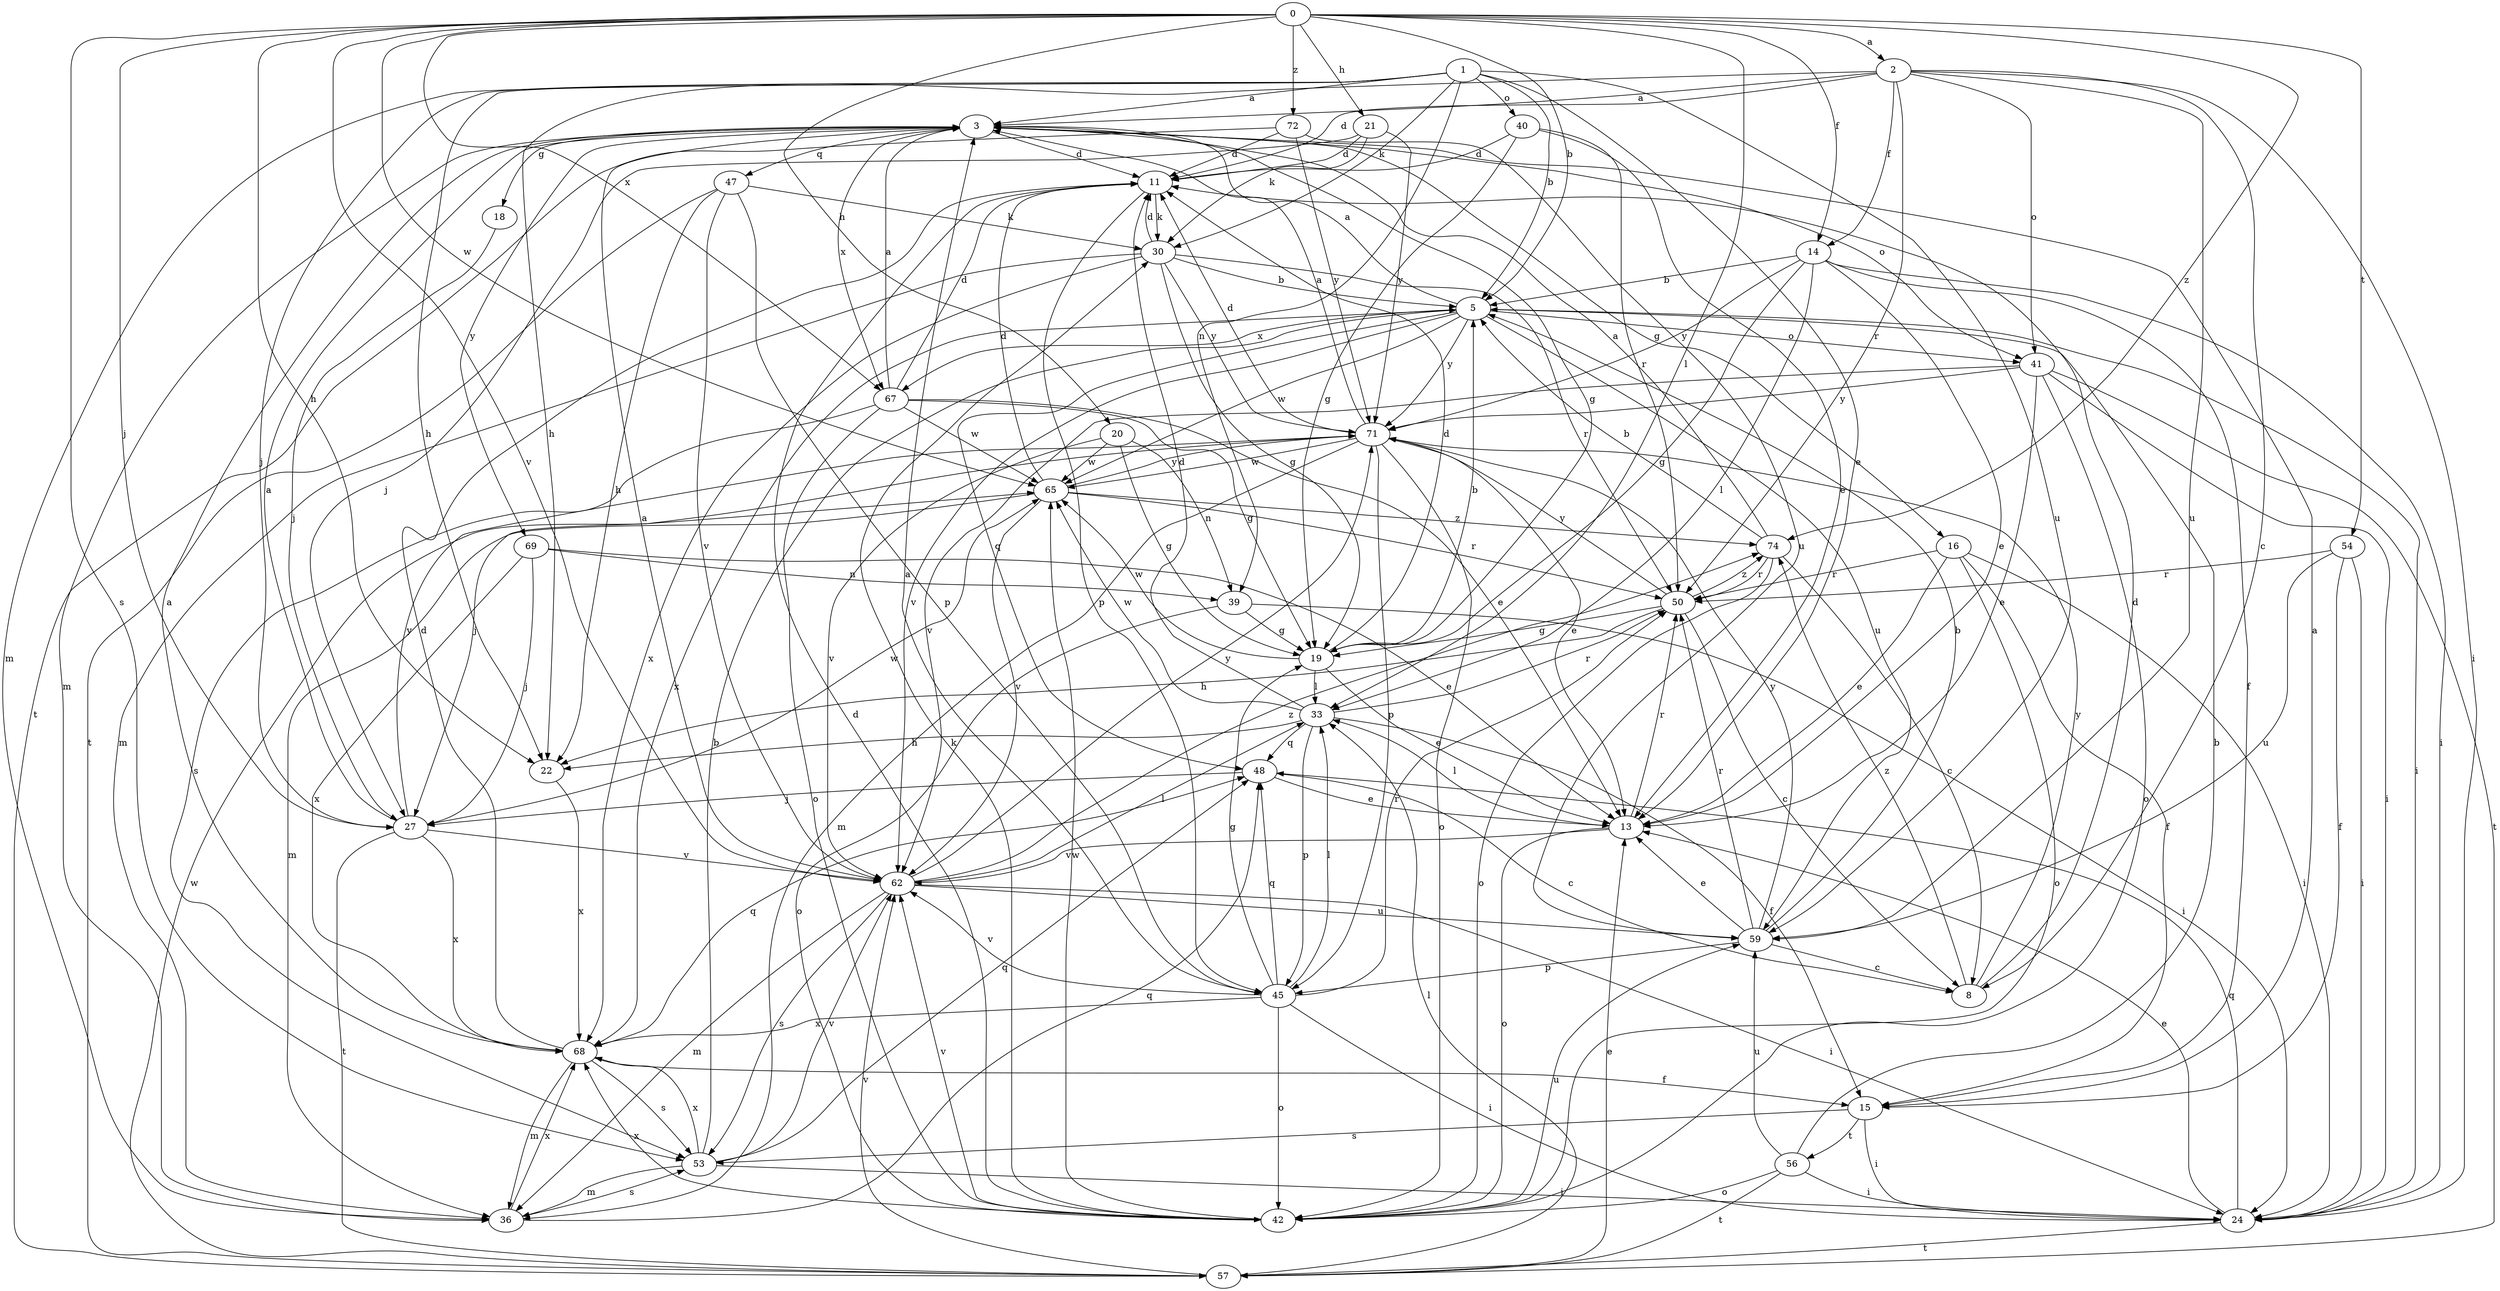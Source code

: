 strict digraph  {
0;
1;
2;
3;
5;
8;
11;
13;
14;
15;
16;
18;
19;
20;
21;
22;
24;
27;
30;
33;
36;
39;
40;
41;
42;
45;
47;
48;
50;
53;
54;
56;
57;
59;
62;
65;
67;
68;
69;
71;
72;
74;
0 -> 2  [label=a];
0 -> 5  [label=b];
0 -> 14  [label=f];
0 -> 20  [label=h];
0 -> 21  [label=h];
0 -> 22  [label=h];
0 -> 27  [label=j];
0 -> 33  [label=l];
0 -> 53  [label=s];
0 -> 54  [label=t];
0 -> 62  [label=v];
0 -> 65  [label=w];
0 -> 67  [label=x];
0 -> 72  [label=z];
0 -> 74  [label=z];
1 -> 3  [label=a];
1 -> 5  [label=b];
1 -> 13  [label=e];
1 -> 22  [label=h];
1 -> 27  [label=j];
1 -> 30  [label=k];
1 -> 36  [label=m];
1 -> 39  [label=n];
1 -> 40  [label=o];
1 -> 59  [label=u];
2 -> 3  [label=a];
2 -> 8  [label=c];
2 -> 11  [label=d];
2 -> 14  [label=f];
2 -> 22  [label=h];
2 -> 24  [label=i];
2 -> 41  [label=o];
2 -> 50  [label=r];
2 -> 59  [label=u];
3 -> 11  [label=d];
3 -> 16  [label=g];
3 -> 18  [label=g];
3 -> 19  [label=g];
3 -> 36  [label=m];
3 -> 41  [label=o];
3 -> 47  [label=q];
3 -> 67  [label=x];
3 -> 69  [label=y];
5 -> 3  [label=a];
5 -> 24  [label=i];
5 -> 41  [label=o];
5 -> 48  [label=q];
5 -> 59  [label=u];
5 -> 62  [label=v];
5 -> 65  [label=w];
5 -> 67  [label=x];
5 -> 68  [label=x];
5 -> 71  [label=y];
8 -> 11  [label=d];
8 -> 71  [label=y];
8 -> 74  [label=z];
11 -> 30  [label=k];
11 -> 45  [label=p];
13 -> 33  [label=l];
13 -> 42  [label=o];
13 -> 50  [label=r];
13 -> 62  [label=v];
14 -> 5  [label=b];
14 -> 13  [label=e];
14 -> 15  [label=f];
14 -> 19  [label=g];
14 -> 24  [label=i];
14 -> 33  [label=l];
14 -> 71  [label=y];
15 -> 3  [label=a];
15 -> 24  [label=i];
15 -> 53  [label=s];
15 -> 56  [label=t];
16 -> 13  [label=e];
16 -> 15  [label=f];
16 -> 24  [label=i];
16 -> 42  [label=o];
16 -> 50  [label=r];
18 -> 27  [label=j];
19 -> 5  [label=b];
19 -> 11  [label=d];
19 -> 13  [label=e];
19 -> 33  [label=l];
19 -> 65  [label=w];
20 -> 19  [label=g];
20 -> 39  [label=n];
20 -> 62  [label=v];
20 -> 65  [label=w];
21 -> 11  [label=d];
21 -> 27  [label=j];
21 -> 30  [label=k];
21 -> 71  [label=y];
22 -> 68  [label=x];
24 -> 13  [label=e];
24 -> 48  [label=q];
24 -> 57  [label=t];
27 -> 3  [label=a];
27 -> 57  [label=t];
27 -> 62  [label=v];
27 -> 65  [label=w];
27 -> 68  [label=x];
27 -> 71  [label=y];
30 -> 5  [label=b];
30 -> 11  [label=d];
30 -> 19  [label=g];
30 -> 36  [label=m];
30 -> 50  [label=r];
30 -> 68  [label=x];
30 -> 71  [label=y];
33 -> 11  [label=d];
33 -> 15  [label=f];
33 -> 22  [label=h];
33 -> 45  [label=p];
33 -> 48  [label=q];
33 -> 50  [label=r];
33 -> 65  [label=w];
36 -> 48  [label=q];
36 -> 53  [label=s];
36 -> 68  [label=x];
39 -> 19  [label=g];
39 -> 24  [label=i];
39 -> 42  [label=o];
40 -> 11  [label=d];
40 -> 13  [label=e];
40 -> 19  [label=g];
40 -> 50  [label=r];
41 -> 13  [label=e];
41 -> 24  [label=i];
41 -> 42  [label=o];
41 -> 57  [label=t];
41 -> 62  [label=v];
41 -> 71  [label=y];
42 -> 11  [label=d];
42 -> 30  [label=k];
42 -> 59  [label=u];
42 -> 62  [label=v];
42 -> 65  [label=w];
42 -> 68  [label=x];
45 -> 3  [label=a];
45 -> 19  [label=g];
45 -> 24  [label=i];
45 -> 33  [label=l];
45 -> 42  [label=o];
45 -> 48  [label=q];
45 -> 50  [label=r];
45 -> 62  [label=v];
45 -> 68  [label=x];
47 -> 22  [label=h];
47 -> 30  [label=k];
47 -> 45  [label=p];
47 -> 57  [label=t];
47 -> 62  [label=v];
48 -> 8  [label=c];
48 -> 13  [label=e];
48 -> 27  [label=j];
50 -> 8  [label=c];
50 -> 19  [label=g];
50 -> 22  [label=h];
50 -> 71  [label=y];
50 -> 74  [label=z];
53 -> 5  [label=b];
53 -> 24  [label=i];
53 -> 36  [label=m];
53 -> 48  [label=q];
53 -> 62  [label=v];
53 -> 68  [label=x];
54 -> 15  [label=f];
54 -> 24  [label=i];
54 -> 50  [label=r];
54 -> 59  [label=u];
56 -> 5  [label=b];
56 -> 24  [label=i];
56 -> 42  [label=o];
56 -> 57  [label=t];
56 -> 59  [label=u];
57 -> 13  [label=e];
57 -> 33  [label=l];
57 -> 62  [label=v];
57 -> 65  [label=w];
59 -> 5  [label=b];
59 -> 8  [label=c];
59 -> 13  [label=e];
59 -> 45  [label=p];
59 -> 50  [label=r];
59 -> 71  [label=y];
62 -> 3  [label=a];
62 -> 24  [label=i];
62 -> 33  [label=l];
62 -> 36  [label=m];
62 -> 53  [label=s];
62 -> 59  [label=u];
62 -> 71  [label=y];
62 -> 74  [label=z];
65 -> 11  [label=d];
65 -> 36  [label=m];
65 -> 50  [label=r];
65 -> 62  [label=v];
65 -> 71  [label=y];
65 -> 74  [label=z];
67 -> 3  [label=a];
67 -> 11  [label=d];
67 -> 13  [label=e];
67 -> 19  [label=g];
67 -> 42  [label=o];
67 -> 53  [label=s];
67 -> 65  [label=w];
68 -> 3  [label=a];
68 -> 11  [label=d];
68 -> 15  [label=f];
68 -> 36  [label=m];
68 -> 48  [label=q];
68 -> 53  [label=s];
69 -> 13  [label=e];
69 -> 27  [label=j];
69 -> 39  [label=n];
69 -> 68  [label=x];
71 -> 3  [label=a];
71 -> 11  [label=d];
71 -> 13  [label=e];
71 -> 27  [label=j];
71 -> 36  [label=m];
71 -> 42  [label=o];
71 -> 45  [label=p];
71 -> 65  [label=w];
72 -> 11  [label=d];
72 -> 57  [label=t];
72 -> 59  [label=u];
72 -> 71  [label=y];
74 -> 3  [label=a];
74 -> 5  [label=b];
74 -> 8  [label=c];
74 -> 42  [label=o];
74 -> 50  [label=r];
}
